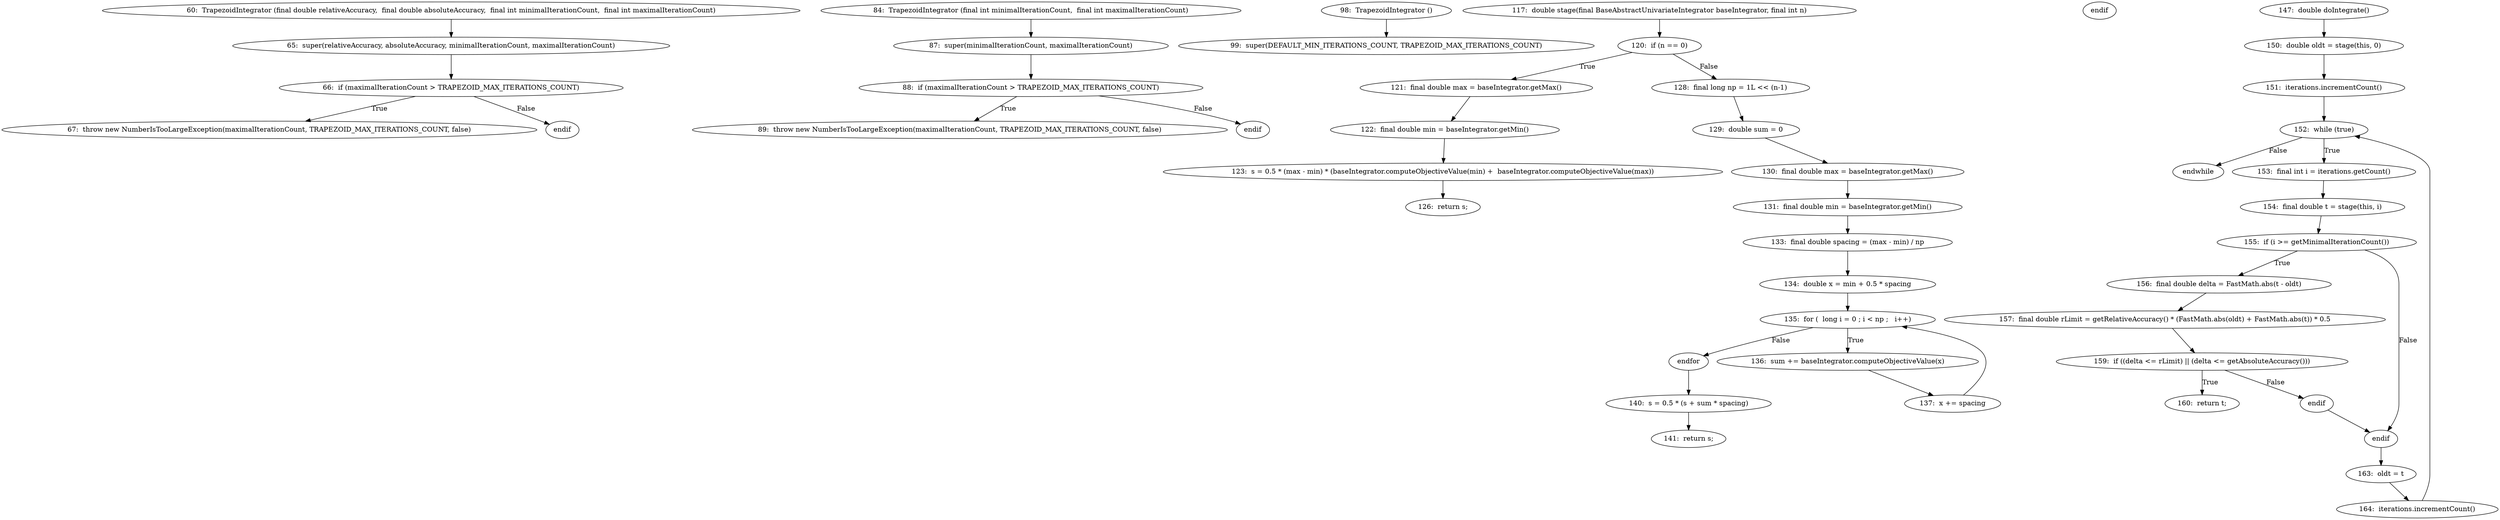 digraph TrapezoidIntegrator_CFG {
  // graph-vertices
  v1  [label="60:  TrapezoidIntegrator (final double relativeAccuracy,  final double absoluteAccuracy,  final int minimalIterationCount,  final int maximalIterationCount)"];
  v2  [label="65:  super(relativeAccuracy, absoluteAccuracy, minimalIterationCount, maximalIterationCount)"];
  v3  [label="66:  if (maximalIterationCount > TRAPEZOID_MAX_ITERATIONS_COUNT)"];
  v4  [label="67:  throw new NumberIsTooLargeException(maximalIterationCount, TRAPEZOID_MAX_ITERATIONS_COUNT, false)"];
  v5  [label="endif"];
  v6  [label="84:  TrapezoidIntegrator (final int minimalIterationCount,  final int maximalIterationCount)"];
  v7  [label="87:  super(minimalIterationCount, maximalIterationCount)"];
  v8  [label="88:  if (maximalIterationCount > TRAPEZOID_MAX_ITERATIONS_COUNT)"];
  v9  [label="89:  throw new NumberIsTooLargeException(maximalIterationCount, TRAPEZOID_MAX_ITERATIONS_COUNT, false)"];
  v10  [label="endif"];
  v11  [label="98:  TrapezoidIntegrator ()"];
  v12  [label="99:  super(DEFAULT_MIN_ITERATIONS_COUNT, TRAPEZOID_MAX_ITERATIONS_COUNT)"];
  v13  [label="117:  double stage(final BaseAbstractUnivariateIntegrator baseIntegrator, final int n)"];
  v14  [label="120:  if (n == 0)"];
  v15  [label="121:  final double max = baseIntegrator.getMax()"];
  v16  [label="122:  final double min = baseIntegrator.getMin()"];
  v17  [label="123:  s = 0.5 * (max - min) * (baseIntegrator.computeObjectiveValue(min) +  baseIntegrator.computeObjectiveValue(max))"];
  v18  [label="126:  return s;"];
  v19  [label="endif"];
  v20  [label="128:  final long np = 1L << (n-1)"];
  v21  [label="129:  double sum = 0"];
  v22  [label="130:  final double max = baseIntegrator.getMax()"];
  v23  [label="131:  final double min = baseIntegrator.getMin()"];
  v24  [label="133:  final double spacing = (max - min) / np"];
  v25  [label="134:  double x = min + 0.5 * spacing"];
  v26  [label="135:  for (  long i = 0 ; i < np ;   i++)"];
  v29  [label="endfor"];
  v30  [label="136:  sum += baseIntegrator.computeObjectiveValue(x)"];
  v31  [label="137:  x += spacing"];
  v32  [label="140:  s = 0.5 * (s + sum * spacing)"];
  v33  [label="141:  return s;"];
  v34  [label="147:  double doIntegrate()"];
  v35  [label="150:  double oldt = stage(this, 0)"];
  v36  [label="151:  iterations.incrementCount()"];
  v37  [label="152:  while (true)"];
  v38  [label="endwhile"];
  v39  [label="153:  final int i = iterations.getCount()"];
  v40  [label="154:  final double t = stage(this, i)"];
  v41  [label="155:  if (i >= getMinimalIterationCount())"];
  v42  [label="156:  final double delta = FastMath.abs(t - oldt)"];
  v43  [label="157:  final double rLimit = getRelativeAccuracy() * (FastMath.abs(oldt) + FastMath.abs(t)) * 0.5"];
  v44  [label="159:  if ((delta <= rLimit) || (delta <= getAbsoluteAccuracy()))"];
  v45  [label="160:  return t;"];
  v46  [label="endif"];
  v47  [label="endif"];
  v48  [label="163:  oldt = t"];
  v49  [label="164:  iterations.incrementCount()"];
  // graph-edges
  v1 -> v2;
  v2 -> v3;
  v3 -> v4  [label="True"];
  v3 -> v5  [label="False"];
  v6 -> v7;
  v7 -> v8;
  v8 -> v9  [label="True"];
  v8 -> v10  [label="False"];
  v11 -> v12;
  v13 -> v14;
  v14 -> v15  [label="True"];
  v15 -> v16;
  v16 -> v17;
  v17 -> v18;
  v14 -> v20  [label="False"];
  v20 -> v21;
  v21 -> v22;
  v22 -> v23;
  v23 -> v24;
  v24 -> v25;
  v25 -> v26;
  v26 -> v29  [label="False"];
  v26 -> v30  [label="True"];
  v30 -> v31;
  v31 -> v26;
  v29 -> v32;
  v32 -> v33;
  v34 -> v35;
  v35 -> v36;
  v36 -> v37;
  v37 -> v38  [label="False"];
  v37 -> v39  [label="True"];
  v39 -> v40;
  v40 -> v41;
  v41 -> v42  [label="True"];
  v42 -> v43;
  v43 -> v44;
  v44 -> v45  [label="True"];
  v44 -> v46  [label="False"];
  v46 -> v47;
  v41 -> v47  [label="False"];
  v47 -> v48;
  v48 -> v49;
  v49 -> v37;
  // end-of-graph
}
